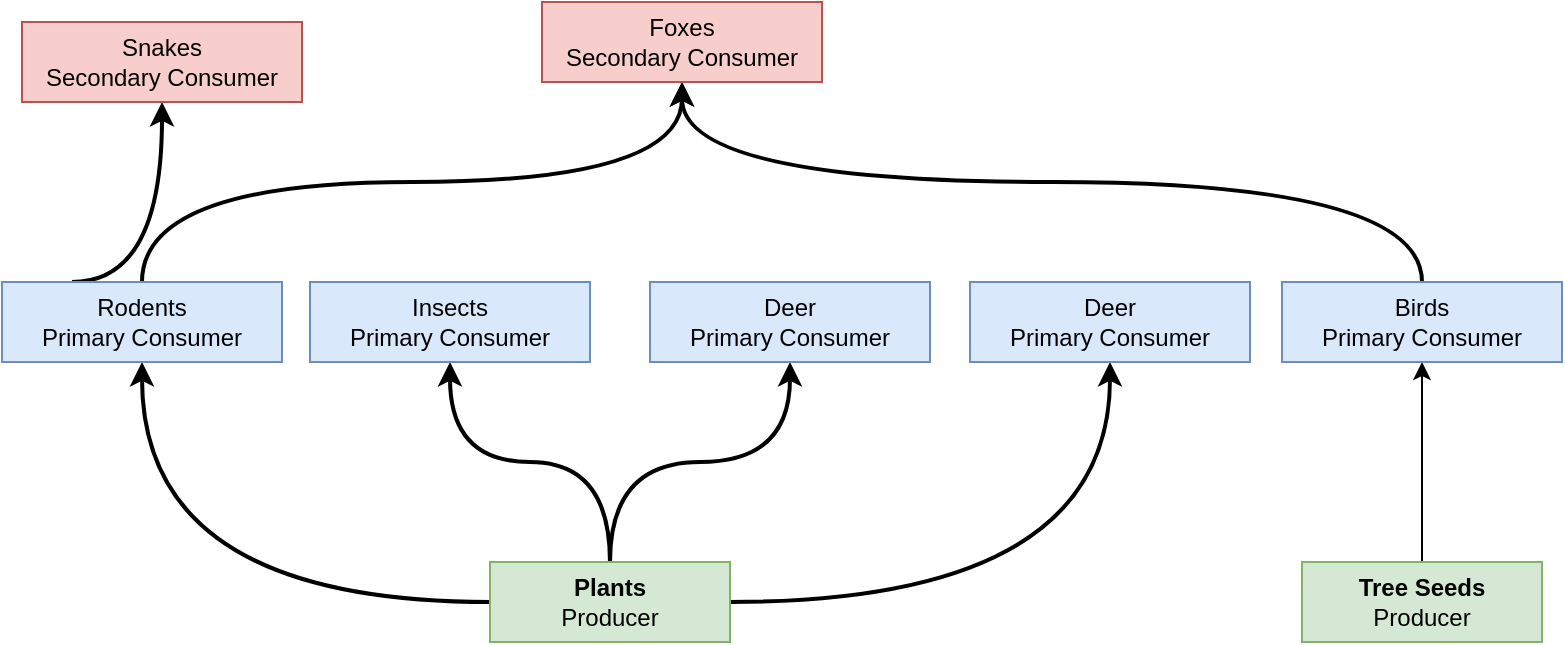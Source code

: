 <mxfile version="21.1.1" type="github">
  <diagram name="Page-1" id="KdyZQm44QTGy5TwE-AH9">
    <mxGraphModel dx="1032" dy="577" grid="1" gridSize="10" guides="1" tooltips="1" connect="1" arrows="1" fold="1" page="1" pageScale="1" pageWidth="850" pageHeight="1100" math="0" shadow="0">
      <root>
        <mxCell id="0" />
        <mxCell id="1" parent="0" />
        <mxCell id="-dOC0UTYTpTgAeae-LNB-18" style="edgeStyle=orthogonalEdgeStyle;rounded=0;orthogonalLoop=1;jettySize=auto;html=1;curved=1;" parent="1" source="-dOC0UTYTpTgAeae-LNB-1" target="-dOC0UTYTpTgAeae-LNB-17" edge="1">
          <mxGeometry relative="1" as="geometry" />
        </mxCell>
        <mxCell id="-dOC0UTYTpTgAeae-LNB-1" value="&lt;b&gt;Tree Seeds&lt;/b&gt;&lt;br&gt;Producer" style="rounded=0;whiteSpace=wrap;html=1;fillColor=#d5e8d4;strokeColor=#82b366;" parent="1" vertex="1">
          <mxGeometry x="650" y="500" width="120" height="40" as="geometry" />
        </mxCell>
        <mxCell id="-dOC0UTYTpTgAeae-LNB-10" value="" style="edgeStyle=orthogonalEdgeStyle;rounded=0;orthogonalLoop=1;jettySize=auto;html=1;curved=1;strokeWidth=2;" parent="1" source="-dOC0UTYTpTgAeae-LNB-2" target="-dOC0UTYTpTgAeae-LNB-8" edge="1">
          <mxGeometry relative="1" as="geometry" />
        </mxCell>
        <mxCell id="-dOC0UTYTpTgAeae-LNB-11" style="edgeStyle=orthogonalEdgeStyle;rounded=0;orthogonalLoop=1;jettySize=auto;html=1;entryX=0.5;entryY=1;entryDx=0;entryDy=0;curved=1;strokeWidth=2;" parent="1" source="-dOC0UTYTpTgAeae-LNB-2" target="-dOC0UTYTpTgAeae-LNB-3" edge="1">
          <mxGeometry relative="1" as="geometry" />
        </mxCell>
        <mxCell id="-dOC0UTYTpTgAeae-LNB-13" style="edgeStyle=orthogonalEdgeStyle;rounded=0;orthogonalLoop=1;jettySize=auto;html=1;entryX=0.5;entryY=1;entryDx=0;entryDy=0;curved=1;strokeWidth=2;" parent="1" source="-dOC0UTYTpTgAeae-LNB-2" target="-dOC0UTYTpTgAeae-LNB-12" edge="1">
          <mxGeometry relative="1" as="geometry" />
        </mxCell>
        <mxCell id="-dOC0UTYTpTgAeae-LNB-16" style="edgeStyle=orthogonalEdgeStyle;rounded=0;orthogonalLoop=1;jettySize=auto;html=1;entryX=0.5;entryY=1;entryDx=0;entryDy=0;curved=1;strokeWidth=2;" parent="1" source="-dOC0UTYTpTgAeae-LNB-2" target="-dOC0UTYTpTgAeae-LNB-14" edge="1">
          <mxGeometry relative="1" as="geometry" />
        </mxCell>
        <mxCell id="-dOC0UTYTpTgAeae-LNB-2" value="&lt;b&gt;Plants&lt;/b&gt;&lt;br&gt;Producer" style="rounded=0;whiteSpace=wrap;html=1;fillColor=#d5e8d4;strokeColor=#82b366;" parent="1" vertex="1">
          <mxGeometry x="244" y="500" width="120" height="40" as="geometry" />
        </mxCell>
        <mxCell id="-dOC0UTYTpTgAeae-LNB-3" value="Deer&lt;br&gt;Primary Consumer" style="rounded=0;whiteSpace=wrap;html=1;fillColor=#dae8fc;strokeColor=#6c8ebf;" parent="1" vertex="1">
          <mxGeometry x="324" y="360" width="140" height="40" as="geometry" />
        </mxCell>
        <mxCell id="-dOC0UTYTpTgAeae-LNB-8" value="Insects&lt;br&gt;Primary Consumer" style="rounded=0;whiteSpace=wrap;html=1;fillColor=#dae8fc;strokeColor=#6c8ebf;" parent="1" vertex="1">
          <mxGeometry x="154" y="360" width="140" height="40" as="geometry" />
        </mxCell>
        <mxCell id="-dOC0UTYTpTgAeae-LNB-12" value="Deer&lt;br&gt;Primary Consumer" style="rounded=0;whiteSpace=wrap;html=1;fillColor=#dae8fc;strokeColor=#6c8ebf;" parent="1" vertex="1">
          <mxGeometry x="484" y="360" width="140" height="40" as="geometry" />
        </mxCell>
        <mxCell id="g88q6aO5bTRFUWmW2RjR-1" style="edgeStyle=orthogonalEdgeStyle;rounded=0;orthogonalLoop=1;jettySize=auto;html=1;entryX=0.5;entryY=1;entryDx=0;entryDy=0;curved=1;strokeWidth=2;" parent="1" source="-dOC0UTYTpTgAeae-LNB-14" target="-dOC0UTYTpTgAeae-LNB-19" edge="1">
          <mxGeometry relative="1" as="geometry">
            <Array as="points">
              <mxPoint x="70" y="310" />
              <mxPoint x="340" y="310" />
            </Array>
          </mxGeometry>
        </mxCell>
        <mxCell id="5J4IjL3rGNu5SORRE3Y_-2" style="edgeStyle=orthogonalEdgeStyle;rounded=0;orthogonalLoop=1;jettySize=auto;html=1;entryX=0.5;entryY=1;entryDx=0;entryDy=0;curved=1;strokeWidth=2;exitX=0.25;exitY=0;exitDx=0;exitDy=0;" edge="1" parent="1" source="-dOC0UTYTpTgAeae-LNB-14" target="5J4IjL3rGNu5SORRE3Y_-1">
          <mxGeometry relative="1" as="geometry">
            <Array as="points">
              <mxPoint x="80" y="360" />
            </Array>
          </mxGeometry>
        </mxCell>
        <mxCell id="-dOC0UTYTpTgAeae-LNB-14" value="Rodents&lt;br&gt;Primary Consumer" style="rounded=0;whiteSpace=wrap;html=1;fillColor=#dae8fc;strokeColor=#6c8ebf;" parent="1" vertex="1">
          <mxGeometry y="360" width="140" height="40" as="geometry" />
        </mxCell>
        <mxCell id="-dOC0UTYTpTgAeae-LNB-20" style="edgeStyle=orthogonalEdgeStyle;rounded=0;orthogonalLoop=1;jettySize=auto;html=1;entryX=0.5;entryY=1;entryDx=0;entryDy=0;curved=1;strokeWidth=2;" parent="1" source="-dOC0UTYTpTgAeae-LNB-17" target="-dOC0UTYTpTgAeae-LNB-19" edge="1">
          <mxGeometry relative="1" as="geometry">
            <Array as="points">
              <mxPoint x="710" y="310" />
              <mxPoint x="340" y="310" />
            </Array>
          </mxGeometry>
        </mxCell>
        <mxCell id="-dOC0UTYTpTgAeae-LNB-17" value="Birds&lt;br&gt;Primary Consumer" style="rounded=0;whiteSpace=wrap;html=1;fillColor=#dae8fc;strokeColor=#6c8ebf;" parent="1" vertex="1">
          <mxGeometry x="640" y="360" width="140" height="40" as="geometry" />
        </mxCell>
        <mxCell id="-dOC0UTYTpTgAeae-LNB-19" value="Foxes&lt;br&gt;Secondary Consumer" style="rounded=0;whiteSpace=wrap;html=1;fillColor=#f8cecc;strokeColor=#b85450;" parent="1" vertex="1">
          <mxGeometry x="270" y="220" width="140" height="40" as="geometry" />
        </mxCell>
        <mxCell id="5J4IjL3rGNu5SORRE3Y_-1" value="Snakes&lt;br&gt;Secondary Consumer" style="rounded=0;whiteSpace=wrap;html=1;fillColor=#f8cecc;strokeColor=#b85450;" vertex="1" parent="1">
          <mxGeometry x="10" y="230" width="140" height="40" as="geometry" />
        </mxCell>
      </root>
    </mxGraphModel>
  </diagram>
</mxfile>
